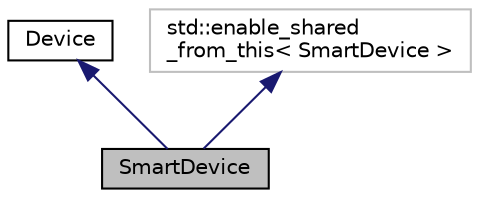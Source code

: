 digraph "SmartDevice"
{
 // LATEX_PDF_SIZE
  edge [fontname="Helvetica",fontsize="10",labelfontname="Helvetica",labelfontsize="10"];
  node [fontname="Helvetica",fontsize="10",shape=record];
  Node1 [label="SmartDevice",height=0.2,width=0.4,color="black", fillcolor="grey75", style="filled", fontcolor="black",tooltip="Context class in the State Pattern that represents a smart device."];
  Node2 -> Node1 [dir="back",color="midnightblue",fontsize="10",style="solid",fontname="Helvetica"];
  Node2 [label="Device",height=0.2,width=0.4,color="black", fillcolor="white", style="filled",URL="$classDevice.html",tooltip="Abstract base class for all devices in the composite structure."];
  Node3 -> Node1 [dir="back",color="midnightblue",fontsize="10",style="solid",fontname="Helvetica"];
  Node3 [label="std::enable_shared\l_from_this\< SmartDevice \>",height=0.2,width=0.4,color="grey75", fillcolor="white", style="filled",tooltip=" "];
}
